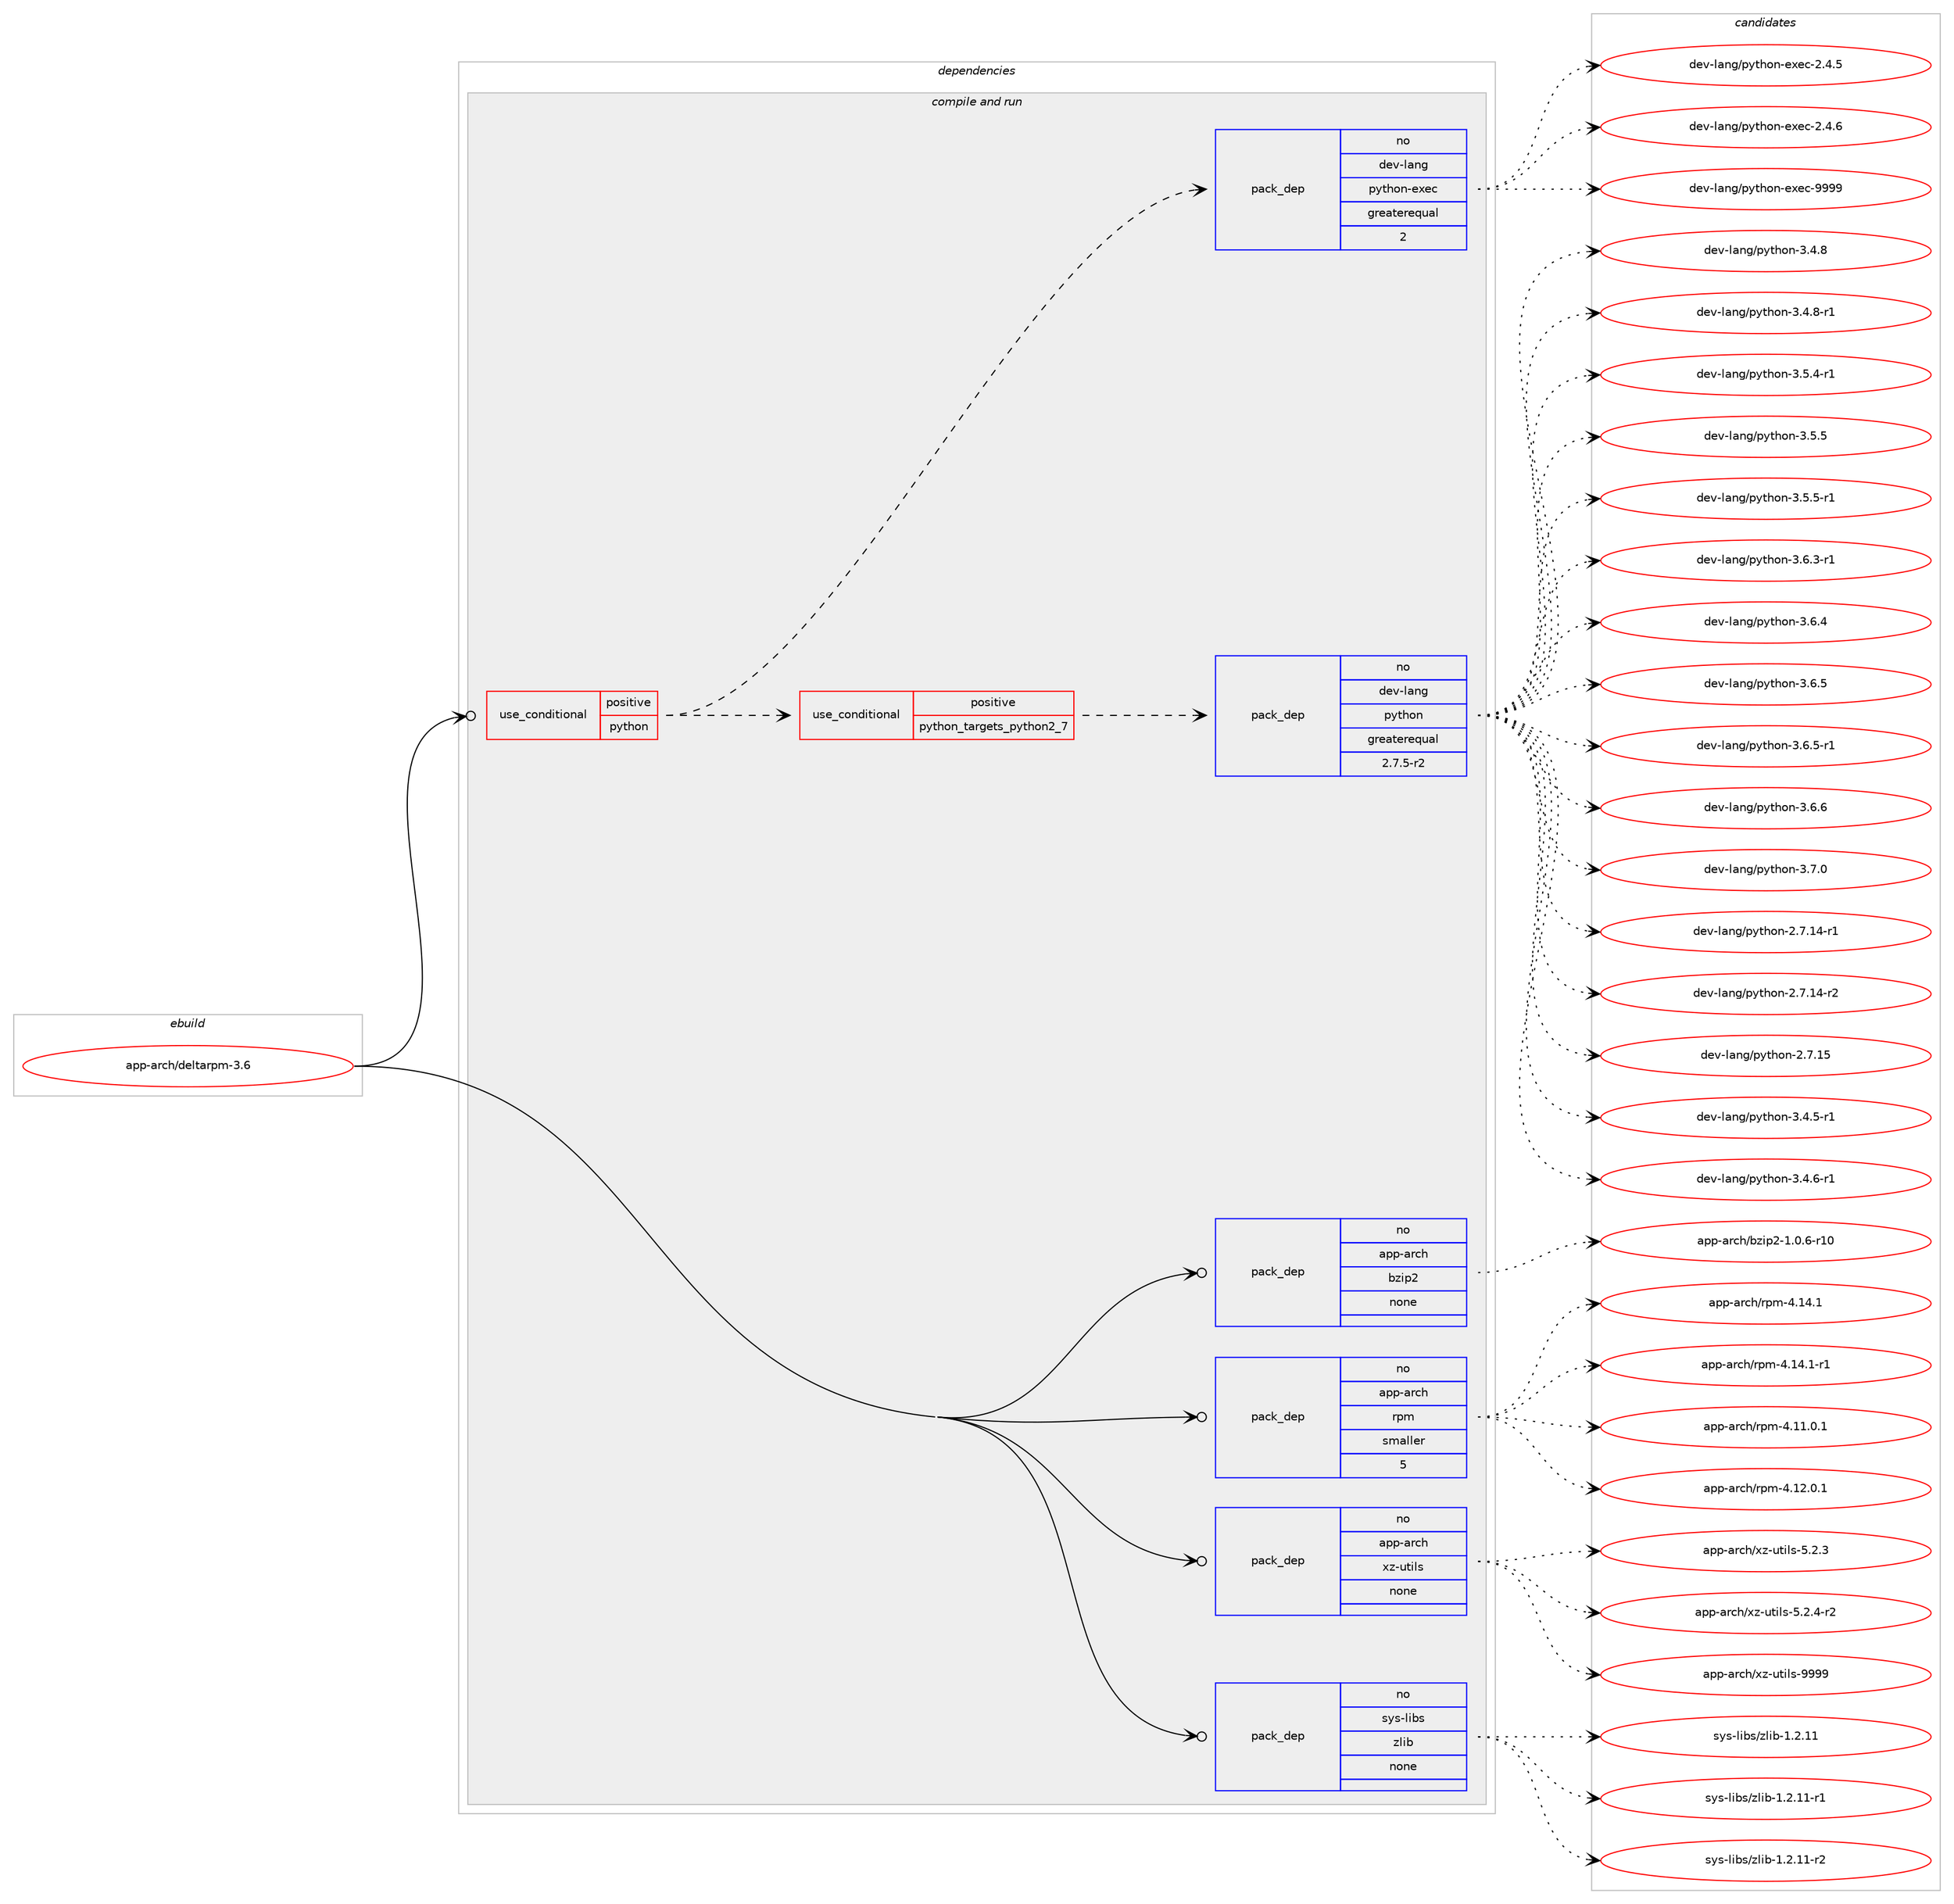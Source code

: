 digraph prolog {

# *************
# Graph options
# *************

newrank=true;
concentrate=true;
compound=true;
graph [rankdir=LR,fontname=Helvetica,fontsize=10,ranksep=1.5];#, ranksep=2.5, nodesep=0.2];
edge  [arrowhead=vee];
node  [fontname=Helvetica,fontsize=10];

# **********
# The ebuild
# **********

subgraph cluster_leftcol {
color=gray;
rank=same;
label=<<i>ebuild</i>>;
id [label="app-arch/deltarpm-3.6", color=red, width=4, href="../app-arch/deltarpm-3.6.svg"];
}

# ****************
# The dependencies
# ****************

subgraph cluster_midcol {
color=gray;
label=<<i>dependencies</i>>;
subgraph cluster_compile {
fillcolor="#eeeeee";
style=filled;
label=<<i>compile</i>>;
}
subgraph cluster_compileandrun {
fillcolor="#eeeeee";
style=filled;
label=<<i>compile and run</i>>;
subgraph cond126 {
dependency467 [label=<<TABLE BORDER="0" CELLBORDER="1" CELLSPACING="0" CELLPADDING="4"><TR><TD ROWSPAN="3" CELLPADDING="10">use_conditional</TD></TR><TR><TD>positive</TD></TR><TR><TD>python</TD></TR></TABLE>>, shape=none, color=red];
subgraph cond127 {
dependency468 [label=<<TABLE BORDER="0" CELLBORDER="1" CELLSPACING="0" CELLPADDING="4"><TR><TD ROWSPAN="3" CELLPADDING="10">use_conditional</TD></TR><TR><TD>positive</TD></TR><TR><TD>python_targets_python2_7</TD></TR></TABLE>>, shape=none, color=red];
subgraph pack322 {
dependency469 [label=<<TABLE BORDER="0" CELLBORDER="1" CELLSPACING="0" CELLPADDING="4" WIDTH="220"><TR><TD ROWSPAN="6" CELLPADDING="30">pack_dep</TD></TR><TR><TD WIDTH="110">no</TD></TR><TR><TD>dev-lang</TD></TR><TR><TD>python</TD></TR><TR><TD>greaterequal</TD></TR><TR><TD>2.7.5-r2</TD></TR></TABLE>>, shape=none, color=blue];
}
dependency468:e -> dependency469:w [weight=20,style="dashed",arrowhead="vee"];
}
dependency467:e -> dependency468:w [weight=20,style="dashed",arrowhead="vee"];
subgraph pack323 {
dependency470 [label=<<TABLE BORDER="0" CELLBORDER="1" CELLSPACING="0" CELLPADDING="4" WIDTH="220"><TR><TD ROWSPAN="6" CELLPADDING="30">pack_dep</TD></TR><TR><TD WIDTH="110">no</TD></TR><TR><TD>dev-lang</TD></TR><TR><TD>python-exec</TD></TR><TR><TD>greaterequal</TD></TR><TR><TD>2</TD></TR></TABLE>>, shape=none, color=blue];
}
dependency467:e -> dependency470:w [weight=20,style="dashed",arrowhead="vee"];
}
id:e -> dependency467:w [weight=20,style="solid",arrowhead="odotvee"];
subgraph pack324 {
dependency471 [label=<<TABLE BORDER="0" CELLBORDER="1" CELLSPACING="0" CELLPADDING="4" WIDTH="220"><TR><TD ROWSPAN="6" CELLPADDING="30">pack_dep</TD></TR><TR><TD WIDTH="110">no</TD></TR><TR><TD>app-arch</TD></TR><TR><TD>bzip2</TD></TR><TR><TD>none</TD></TR><TR><TD></TD></TR></TABLE>>, shape=none, color=blue];
}
id:e -> dependency471:w [weight=20,style="solid",arrowhead="odotvee"];
subgraph pack325 {
dependency472 [label=<<TABLE BORDER="0" CELLBORDER="1" CELLSPACING="0" CELLPADDING="4" WIDTH="220"><TR><TD ROWSPAN="6" CELLPADDING="30">pack_dep</TD></TR><TR><TD WIDTH="110">no</TD></TR><TR><TD>app-arch</TD></TR><TR><TD>rpm</TD></TR><TR><TD>smaller</TD></TR><TR><TD>5</TD></TR></TABLE>>, shape=none, color=blue];
}
id:e -> dependency472:w [weight=20,style="solid",arrowhead="odotvee"];
subgraph pack326 {
dependency473 [label=<<TABLE BORDER="0" CELLBORDER="1" CELLSPACING="0" CELLPADDING="4" WIDTH="220"><TR><TD ROWSPAN="6" CELLPADDING="30">pack_dep</TD></TR><TR><TD WIDTH="110">no</TD></TR><TR><TD>app-arch</TD></TR><TR><TD>xz-utils</TD></TR><TR><TD>none</TD></TR><TR><TD></TD></TR></TABLE>>, shape=none, color=blue];
}
id:e -> dependency473:w [weight=20,style="solid",arrowhead="odotvee"];
subgraph pack327 {
dependency474 [label=<<TABLE BORDER="0" CELLBORDER="1" CELLSPACING="0" CELLPADDING="4" WIDTH="220"><TR><TD ROWSPAN="6" CELLPADDING="30">pack_dep</TD></TR><TR><TD WIDTH="110">no</TD></TR><TR><TD>sys-libs</TD></TR><TR><TD>zlib</TD></TR><TR><TD>none</TD></TR><TR><TD></TD></TR></TABLE>>, shape=none, color=blue];
}
id:e -> dependency474:w [weight=20,style="solid",arrowhead="odotvee"];
}
subgraph cluster_run {
fillcolor="#eeeeee";
style=filled;
label=<<i>run</i>>;
}
}

# **************
# The candidates
# **************

subgraph cluster_choices {
rank=same;
color=gray;
label=<<i>candidates</i>>;

subgraph choice322 {
color=black;
nodesep=1;
choice100101118451089711010347112121116104111110455046554649524511449 [label="dev-lang/python-2.7.14-r1", color=red, width=4,href="../dev-lang/python-2.7.14-r1.svg"];
choice100101118451089711010347112121116104111110455046554649524511450 [label="dev-lang/python-2.7.14-r2", color=red, width=4,href="../dev-lang/python-2.7.14-r2.svg"];
choice10010111845108971101034711212111610411111045504655464953 [label="dev-lang/python-2.7.15", color=red, width=4,href="../dev-lang/python-2.7.15.svg"];
choice1001011184510897110103471121211161041111104551465246534511449 [label="dev-lang/python-3.4.5-r1", color=red, width=4,href="../dev-lang/python-3.4.5-r1.svg"];
choice1001011184510897110103471121211161041111104551465246544511449 [label="dev-lang/python-3.4.6-r1", color=red, width=4,href="../dev-lang/python-3.4.6-r1.svg"];
choice100101118451089711010347112121116104111110455146524656 [label="dev-lang/python-3.4.8", color=red, width=4,href="../dev-lang/python-3.4.8.svg"];
choice1001011184510897110103471121211161041111104551465246564511449 [label="dev-lang/python-3.4.8-r1", color=red, width=4,href="../dev-lang/python-3.4.8-r1.svg"];
choice1001011184510897110103471121211161041111104551465346524511449 [label="dev-lang/python-3.5.4-r1", color=red, width=4,href="../dev-lang/python-3.5.4-r1.svg"];
choice100101118451089711010347112121116104111110455146534653 [label="dev-lang/python-3.5.5", color=red, width=4,href="../dev-lang/python-3.5.5.svg"];
choice1001011184510897110103471121211161041111104551465346534511449 [label="dev-lang/python-3.5.5-r1", color=red, width=4,href="../dev-lang/python-3.5.5-r1.svg"];
choice1001011184510897110103471121211161041111104551465446514511449 [label="dev-lang/python-3.6.3-r1", color=red, width=4,href="../dev-lang/python-3.6.3-r1.svg"];
choice100101118451089711010347112121116104111110455146544652 [label="dev-lang/python-3.6.4", color=red, width=4,href="../dev-lang/python-3.6.4.svg"];
choice100101118451089711010347112121116104111110455146544653 [label="dev-lang/python-3.6.5", color=red, width=4,href="../dev-lang/python-3.6.5.svg"];
choice1001011184510897110103471121211161041111104551465446534511449 [label="dev-lang/python-3.6.5-r1", color=red, width=4,href="../dev-lang/python-3.6.5-r1.svg"];
choice100101118451089711010347112121116104111110455146544654 [label="dev-lang/python-3.6.6", color=red, width=4,href="../dev-lang/python-3.6.6.svg"];
choice100101118451089711010347112121116104111110455146554648 [label="dev-lang/python-3.7.0", color=red, width=4,href="../dev-lang/python-3.7.0.svg"];
dependency469:e -> choice100101118451089711010347112121116104111110455046554649524511449:w [style=dotted,weight="100"];
dependency469:e -> choice100101118451089711010347112121116104111110455046554649524511450:w [style=dotted,weight="100"];
dependency469:e -> choice10010111845108971101034711212111610411111045504655464953:w [style=dotted,weight="100"];
dependency469:e -> choice1001011184510897110103471121211161041111104551465246534511449:w [style=dotted,weight="100"];
dependency469:e -> choice1001011184510897110103471121211161041111104551465246544511449:w [style=dotted,weight="100"];
dependency469:e -> choice100101118451089711010347112121116104111110455146524656:w [style=dotted,weight="100"];
dependency469:e -> choice1001011184510897110103471121211161041111104551465246564511449:w [style=dotted,weight="100"];
dependency469:e -> choice1001011184510897110103471121211161041111104551465346524511449:w [style=dotted,weight="100"];
dependency469:e -> choice100101118451089711010347112121116104111110455146534653:w [style=dotted,weight="100"];
dependency469:e -> choice1001011184510897110103471121211161041111104551465346534511449:w [style=dotted,weight="100"];
dependency469:e -> choice1001011184510897110103471121211161041111104551465446514511449:w [style=dotted,weight="100"];
dependency469:e -> choice100101118451089711010347112121116104111110455146544652:w [style=dotted,weight="100"];
dependency469:e -> choice100101118451089711010347112121116104111110455146544653:w [style=dotted,weight="100"];
dependency469:e -> choice1001011184510897110103471121211161041111104551465446534511449:w [style=dotted,weight="100"];
dependency469:e -> choice100101118451089711010347112121116104111110455146544654:w [style=dotted,weight="100"];
dependency469:e -> choice100101118451089711010347112121116104111110455146554648:w [style=dotted,weight="100"];
}
subgraph choice323 {
color=black;
nodesep=1;
choice1001011184510897110103471121211161041111104510112010199455046524653 [label="dev-lang/python-exec-2.4.5", color=red, width=4,href="../dev-lang/python-exec-2.4.5.svg"];
choice1001011184510897110103471121211161041111104510112010199455046524654 [label="dev-lang/python-exec-2.4.6", color=red, width=4,href="../dev-lang/python-exec-2.4.6.svg"];
choice10010111845108971101034711212111610411111045101120101994557575757 [label="dev-lang/python-exec-9999", color=red, width=4,href="../dev-lang/python-exec-9999.svg"];
dependency470:e -> choice1001011184510897110103471121211161041111104510112010199455046524653:w [style=dotted,weight="100"];
dependency470:e -> choice1001011184510897110103471121211161041111104510112010199455046524654:w [style=dotted,weight="100"];
dependency470:e -> choice10010111845108971101034711212111610411111045101120101994557575757:w [style=dotted,weight="100"];
}
subgraph choice324 {
color=black;
nodesep=1;
choice97112112459711499104479812210511250454946484654451144948 [label="app-arch/bzip2-1.0.6-r10", color=red, width=4,href="../app-arch/bzip2-1.0.6-r10.svg"];
dependency471:e -> choice97112112459711499104479812210511250454946484654451144948:w [style=dotted,weight="100"];
}
subgraph choice325 {
color=black;
nodesep=1;
choice9711211245971149910447114112109455246494946484649 [label="app-arch/rpm-4.11.0.1", color=red, width=4,href="../app-arch/rpm-4.11.0.1.svg"];
choice9711211245971149910447114112109455246495046484649 [label="app-arch/rpm-4.12.0.1", color=red, width=4,href="../app-arch/rpm-4.12.0.1.svg"];
choice971121124597114991044711411210945524649524649 [label="app-arch/rpm-4.14.1", color=red, width=4,href="../app-arch/rpm-4.14.1.svg"];
choice9711211245971149910447114112109455246495246494511449 [label="app-arch/rpm-4.14.1-r1", color=red, width=4,href="../app-arch/rpm-4.14.1-r1.svg"];
dependency472:e -> choice9711211245971149910447114112109455246494946484649:w [style=dotted,weight="100"];
dependency472:e -> choice9711211245971149910447114112109455246495046484649:w [style=dotted,weight="100"];
dependency472:e -> choice971121124597114991044711411210945524649524649:w [style=dotted,weight="100"];
dependency472:e -> choice9711211245971149910447114112109455246495246494511449:w [style=dotted,weight="100"];
}
subgraph choice326 {
color=black;
nodesep=1;
choice971121124597114991044712012245117116105108115455346504651 [label="app-arch/xz-utils-5.2.3", color=red, width=4,href="../app-arch/xz-utils-5.2.3.svg"];
choice9711211245971149910447120122451171161051081154553465046524511450 [label="app-arch/xz-utils-5.2.4-r2", color=red, width=4,href="../app-arch/xz-utils-5.2.4-r2.svg"];
choice9711211245971149910447120122451171161051081154557575757 [label="app-arch/xz-utils-9999", color=red, width=4,href="../app-arch/xz-utils-9999.svg"];
dependency473:e -> choice971121124597114991044712012245117116105108115455346504651:w [style=dotted,weight="100"];
dependency473:e -> choice9711211245971149910447120122451171161051081154553465046524511450:w [style=dotted,weight="100"];
dependency473:e -> choice9711211245971149910447120122451171161051081154557575757:w [style=dotted,weight="100"];
}
subgraph choice327 {
color=black;
nodesep=1;
choice1151211154510810598115471221081059845494650464949 [label="sys-libs/zlib-1.2.11", color=red, width=4,href="../sys-libs/zlib-1.2.11.svg"];
choice11512111545108105981154712210810598454946504649494511449 [label="sys-libs/zlib-1.2.11-r1", color=red, width=4,href="../sys-libs/zlib-1.2.11-r1.svg"];
choice11512111545108105981154712210810598454946504649494511450 [label="sys-libs/zlib-1.2.11-r2", color=red, width=4,href="../sys-libs/zlib-1.2.11-r2.svg"];
dependency474:e -> choice1151211154510810598115471221081059845494650464949:w [style=dotted,weight="100"];
dependency474:e -> choice11512111545108105981154712210810598454946504649494511449:w [style=dotted,weight="100"];
dependency474:e -> choice11512111545108105981154712210810598454946504649494511450:w [style=dotted,weight="100"];
}
}

}
